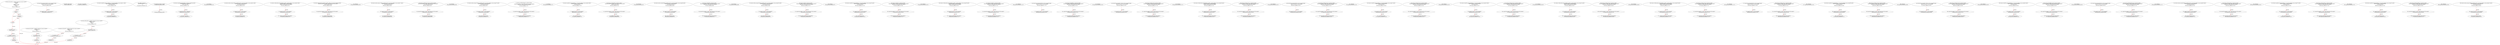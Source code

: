 digraph  {
13 [code="function mul(uint256 a, uint256 b) internal pure returns (uint256) {\n    if (a == 0) {\n      return 0;\n    }\n    uint256 c = a * b;\n    assert(c / a == b);\n    return c;\n  }", label="2_ function mul(uint256 a, uint256 b) internal pure returns (uint256) {\n    if (a == 0) {\n      return 0;\n    }\n    uint256 c = a * b;\n    assert(c / a == b);\n    return c;\n  }\n13-function_definition-3-10", method="mul(uint256 a,uint256 b)", type_label=function_definition];
30 [code="if (a == 0) {\n      return 0;\n    }", label="3_ if_a == 0\n30-if-4-6", method="mul(uint256 a,uint256 b)", type_label=if];
1782 [code="if (a == 0) {\n      return 0;\n    }", label="3_ end_if", method="mul(uint256 a,uint256 b)", type_label=end_if];
35 [code="return 0;", label="4_ return 0;\n35-return-5-5", method="mul(uint256 a,uint256 b)", type_label=return];
37 [code="uint256 c = a * b;", label="6_ uint256 c = a * b;\n37-new_variable-7-7", method="mul(uint256 a,uint256 b)", type_label=new_variable];
45 [code="assert(c / a == b);", label="7_ assert(c / a == b);\n45-expression_statement-8-8", method="mul(uint256 a,uint256 b)", type_label=expression_statement];
54 [code="return c;", label="8_ return c;\n54-return-9-9", method="mul(uint256 a,uint256 b)", type_label=return];
56 [code="function div(uint256 a, uint256 b) internal pure returns (uint256) {\n    uint256 c = a / b;\n    return c;\n  }", label="10_ function div(uint256 a, uint256 b) internal pure returns (uint256) {\n    uint256 c = a / b;\n    return c;\n  }\n56-function_definition-11-14", method="div(uint256 a,uint256 b)", type_label=function_definition];
73 [code="uint256 c = a / b;", label="11_ uint256 c = a / b;\n73-new_variable-12-12", method="div(uint256 a,uint256 b)", type_label=new_variable];
81 [code="return c;", label="12_ return c;\n81-return-13-13", method="div(uint256 a,uint256 b)", type_label=return];
83 [code="function sub(uint256 a, uint256 b) internal pure returns (uint256) {\n    assert(b <= a);\n    return a - b;\n  }", label="14_ function sub(uint256 a, uint256 b) internal pure returns (uint256) {\n    assert(b <= a);\n    return a - b;\n  }\n83-function_definition-15-18", method="sub(uint256 a,uint256 b)", type_label=function_definition];
100 [code="assert(b <= a);", label="15_ assert(b <= a);\n100-expression_statement-16-16", method="sub(uint256 a,uint256 b)", type_label=expression_statement];
107 [code="return a - b;", label="16_ return a - b;\n107-return-17-17", method="sub(uint256 a,uint256 b)", type_label=return];
111 [code="function add(uint256 a, uint256 b) internal pure returns (uint256) {\n    uint256 c = a + b;\n    assert(c >= a);\n    return c;\n  }", label="18_ function add(uint256 a, uint256 b) internal pure returns (uint256) {\n    uint256 c = a + b;\n    assert(c >= a);\n    return c;\n  }\n111-function_definition-19-23", method="add(uint256 a,uint256 b)", type_label=function_definition];
128 [code="uint256 c = a + b;", label="19_ uint256 c = a + b;\n128-new_variable-20-20", method="add(uint256 a,uint256 b)", type_label=new_variable];
136 [code="assert(c >= a);", label="20_ assert(c >= a);\n136-expression_statement-21-21", method="add(uint256 a,uint256 b)", type_label=expression_statement];
143 [code="return c;", label="21_ return c;\n143-return-22-22", method="add(uint256 a,uint256 b)", type_label=return];
148 [code="function bug_txorigin12(address owner_txorigin12) public{\n        require(tx.origin == owner_txorigin12);\n    }", label="25_ function bug_txorigin12(address owner_txorigin12) public{\n        require(tx.origin == owner_txorigin12);\n    }\n148-function_definition-26-28", method="bug_txorigin12(address owner_txorigin12)", type_label=function_definition];
156 [code="require(tx.origin == owner_txorigin12);", label="26_ require(tx.origin == owner_txorigin12);\n156-expression_statement-27-27", method="bug_txorigin12(address owner_txorigin12)", type_label=expression_statement];
165 [code="address public owner;", label="28_ address public owner;\n165-new_variable-29-29", method="", type_label=new_variable];
172 [code="owner = msg.sender;", label="30_ owner = msg.sender;\n172-expression_statement-31-31", method="", type_label=expression_statement];
178 [code="function transferTo_txorigin11(address to, uint amount,address owner_txorigin11) public {\n  require(tx.origin == owner_txorigin11);\n  to.call.value(amount);\n}", label="32_ function transferTo_txorigin11(address to, uint amount,address owner_txorigin11) public {\n  require(tx.origin == owner_txorigin11);\n  to.call.value(amount);\n}\n178-function_definition-33-36", method="transferTo_txorigin11(address to,uint amount,address owner_txorigin11)", type_label=function_definition];
194 [code="require(tx.origin == owner_txorigin11);", label="33_ require(tx.origin == owner_txorigin11);\n194-expression_statement-34-34", method="transferTo_txorigin11(address to,uint amount,address owner_txorigin11)", type_label=expression_statement];
203 [code="to.call.value(amount);", label="34_ to.call.value(amount);\n203-expression_statement-35-35", method="transferTo_txorigin11(address to,uint amount,address owner_txorigin11)", type_label=expression_statement];
212 [code="modifier onlyOwner {\n        require(msg.sender == owner);\n        _;\n    }", label="36_ modifier onlyOwner {\n        require(msg.sender == owner);\n        _;\n    }\n212-expression_statement-37-40", method="", type_label=expression_statement];
215 [code="require(msg.sender == owner);", label="37_ require(msg.sender == owner);\n215-expression_statement-38-38", method="", type_label=expression_statement];
224 [code="_;", label="38_ _;\n224-expression_statement-39-39", method="", type_label=expression_statement];
226 [code="function transferOwnership(address newOwner) onlyOwner public {\n        require(newOwner != address(0));\n        owner = newOwner;\n    }", label="40_ function transferOwnership(address newOwner) onlyOwner public {\n        require(newOwner != address(0));\n        owner = newOwner;\n    }\n226-function_definition-41-44", method="transferOwnership(address newOwner)", type_label=function_definition];
232 [code=onlyOwner, label="40_ onlyOwner\n232-expression_statement-41-41", method="transferOwnership(address newOwner)", type_label=expression_statement];
236 [code="require(newOwner != address(0));", label="41_ require(newOwner != address(0));\n236-expression_statement-42-42", method="transferOwnership(address newOwner)", type_label=expression_statement];
245 [code="owner = newOwner;", label="42_ owner = newOwner;\n245-expression_statement-43-43", method="transferOwnership(address newOwner)", type_label=expression_statement];
249 [code="function sendto_txorigin1(address payable receiver, uint amount,address owner_txorigin1) public {\n	require (tx.origin == owner_txorigin1);\n	receiver.transfer(amount);\n}", label="44_ function sendto_txorigin1(address payable receiver, uint amount,address owner_txorigin1) public {\n	require (tx.origin == owner_txorigin1);\n	receiver.transfer(amount);\n}\n249-function_definition-45-48", method="sendto_txorigin1(address payable receiver,uint amount,address owner_txorigin1)", type_label=function_definition];
265 [code="require (tx.origin == owner_txorigin1);", label="45_ require (tx.origin == owner_txorigin1);\n265-expression_statement-46-46", method="sendto_txorigin1(address payable receiver,uint amount,address owner_txorigin1)", type_label=expression_statement];
274 [code="receiver.transfer(amount);", label="46_ receiver.transfer(amount);\n274-expression_statement-47-47", method="sendto_txorigin1(address payable receiver,uint amount,address owner_txorigin1)", type_label=expression_statement];
291 [code="function withdrawAll_txorigin2(address payable _recipient,address owner_txorigin2) public {\n        require(tx.origin == owner_txorigin2);\n        _recipient.transfer(address(this).balance);\n    }", label="51_ function withdrawAll_txorigin2(address payable _recipient,address owner_txorigin2) public {\n        require(tx.origin == owner_txorigin2);\n        _recipient.transfer(address(this).balance);\n    }\n291-function_definition-52-55", method="withdrawAll_txorigin2(address payable _recipient,address owner_txorigin2)", type_label=function_definition];
303 [code="require(tx.origin == owner_txorigin2);", label="52_ require(tx.origin == owner_txorigin2);\n303-expression_statement-53-53", method="withdrawAll_txorigin2(address payable _recipient,address owner_txorigin2)", type_label=expression_statement];
312 [code="_recipient.transfer(address(this).balance);", label="53_ _recipient.transfer(address(this).balance);\n312-expression_statement-54-54", method="withdrawAll_txorigin2(address payable _recipient,address owner_txorigin2)", type_label=expression_statement];
323 [code="function withdrawForUser(address payable _address,uint amount) onlyOwner public{\n        require(msg.sender == owner, \"only owner can use this method\");\n        _address.transfer(amount);\n    }", label="55_ function withdrawForUser(address payable _address,uint amount) onlyOwner public{\n        require(msg.sender == owner, \"only owner can use this method\");\n        _address.transfer(amount);\n    }\n323-function_definition-56-59", method="withdrawForUser(address payable _address,uint amount)", type_label=function_definition];
333 [code=onlyOwner, label="55_ onlyOwner\n333-expression_statement-56-56", method="withdrawForUser(address payable _address,uint amount)", type_label=expression_statement];
337 [code="require(msg.sender == owner, \"only owner can use this method\");", label="56_ require(msg.sender == owner, \"only owner can use this method\");\n337-expression_statement-57-57", method="withdrawForUser(address payable _address,uint amount)", type_label=expression_statement];
349 [code="_address.transfer(amount);", label="57_ _address.transfer(amount);\n349-expression_statement-58-58", method="withdrawForUser(address payable _address,uint amount)", type_label=expression_statement];
356 [code="function sendto_txorigin17(address payable receiver, uint amount,address owner_txorigin17) public {\n	require (tx.origin == owner_txorigin17);\n	receiver.transfer(amount);\n}", label="59_ function sendto_txorigin17(address payable receiver, uint amount,address owner_txorigin17) public {\n	require (tx.origin == owner_txorigin17);\n	receiver.transfer(amount);\n}\n356-function_definition-60-63", method="sendto_txorigin17(address payable receiver,uint amount,address owner_txorigin17)", type_label=function_definition];
372 [code="require (tx.origin == owner_txorigin17);", label="60_ require (tx.origin == owner_txorigin17);\n372-expression_statement-61-61", method="sendto_txorigin17(address payable receiver,uint amount,address owner_txorigin17)", type_label=expression_statement];
381 [code="receiver.transfer(amount);", label="61_ receiver.transfer(amount);\n381-expression_statement-62-62", method="sendto_txorigin17(address payable receiver,uint amount,address owner_txorigin17)", type_label=expression_statement];
388 [code="function moveBrick(uint amount) onlyOwner public{\n        require(msg.sender == owner, \"only owner can use this method\"); \n        msg.sender.transfer(amount);\n    }", label="63_ function moveBrick(uint amount) onlyOwner public{\n        require(msg.sender == owner, \"only owner can use this method\"); \n        msg.sender.transfer(amount);\n    }\n388-function_definition-64-67", method="moveBrick(uint amount)", type_label=function_definition];
394 [code=onlyOwner, label="63_ onlyOwner\n394-expression_statement-64-64", method="moveBrick(uint amount)", type_label=expression_statement];
398 [code="require(msg.sender == owner, \"only owner can use this method\");", label="64_ require(msg.sender == owner, \"only owner can use this method\");\n398-expression_statement-65-65", method="moveBrick(uint amount)", type_label=expression_statement];
410 [code="msg.sender.transfer(amount);", label="65_ msg.sender.transfer(amount);\n410-expression_statement-66-66", method="moveBrick(uint amount)", type_label=expression_statement];
419 [code="function sendto_txorigin37(address payable receiver, uint amount,address owner_txorigin37) public {\n	require (tx.origin == owner_txorigin37);\n	receiver.transfer(amount);\n}", label="67_ function sendto_txorigin37(address payable receiver, uint amount,address owner_txorigin37) public {\n	require (tx.origin == owner_txorigin37);\n	receiver.transfer(amount);\n}\n419-function_definition-68-71", method="sendto_txorigin37(address payable receiver,uint amount,address owner_txorigin37)", type_label=function_definition];
435 [code="require (tx.origin == owner_txorigin37);", label="68_ require (tx.origin == owner_txorigin37);\n435-expression_statement-69-69", method="sendto_txorigin37(address payable receiver,uint amount,address owner_txorigin37)", type_label=expression_statement];
444 [code="receiver.transfer(amount);", label="69_ receiver.transfer(amount);\n444-expression_statement-70-70", method="sendto_txorigin37(address payable receiver,uint amount,address owner_txorigin37)", type_label=expression_statement];
451 [code="function moveBrickContracts() onlyOwner public\n    {\n        require(msg.sender == owner, \"only owner can use this method\"); \n        msg.sender.transfer(address(this).balance);\n    }", label="71_ function moveBrickContracts() onlyOwner public\n    {\n        require(msg.sender == owner, \"only owner can use this method\"); \n        msg.sender.transfer(address(this).balance);\n    }\n451-function_definition-72-76", method="moveBrickContracts()", type_label=function_definition];
453 [code=onlyOwner, label="71_ onlyOwner\n453-expression_statement-72-72", method="moveBrickContracts()", type_label=expression_statement];
457 [code="require(msg.sender == owner, \"only owner can use this method\");", label="73_ require(msg.sender == owner, \"only owner can use this method\");\n457-expression_statement-74-74", method="moveBrickContracts()", type_label=expression_statement];
469 [code="msg.sender.transfer(address(this).balance);", label="74_ msg.sender.transfer(address(this).balance);\n469-expression_statement-75-75", method="moveBrickContracts()", type_label=expression_statement];
482 [code="function transferTo_txorigin3(address to, uint amount,address owner_txorigin3) public {\n  require(tx.origin == owner_txorigin3);\n  to.call.value(amount);\n}", label="76_ function transferTo_txorigin3(address to, uint amount,address owner_txorigin3) public {\n  require(tx.origin == owner_txorigin3);\n  to.call.value(amount);\n}\n482-function_definition-77-80", method="transferTo_txorigin3(address to,uint amount,address owner_txorigin3)", type_label=function_definition];
498 [code="require(tx.origin == owner_txorigin3);", label="77_ require(tx.origin == owner_txorigin3);\n498-expression_statement-78-78", method="transferTo_txorigin3(address to,uint amount,address owner_txorigin3)", type_label=expression_statement];
507 [code="to.call.value(amount);", label="78_ to.call.value(amount);\n507-expression_statement-79-79", method="transferTo_txorigin3(address to,uint amount,address owner_txorigin3)", type_label=expression_statement];
516 [code="function moveBrickClear() onlyOwner public {\n        require(msg.sender == owner, \"only owner can use this method\"); \n        selfdestruct(msg.sender);\n    }", label="80_ function moveBrickClear() onlyOwner public {\n        require(msg.sender == owner, \"only owner can use this method\"); \n        selfdestruct(msg.sender);\n    }\n516-function_definition-81-84", method="moveBrickClear()", type_label=function_definition];
518 [code=onlyOwner, label="80_ onlyOwner\n518-expression_statement-81-81", method="moveBrickClear()", type_label=expression_statement];
522 [code="require(msg.sender == owner, \"only owner can use this method\");", label="81_ require(msg.sender == owner, \"only owner can use this method\");\n522-expression_statement-82-82", method="moveBrickClear()", type_label=expression_statement];
534 [code="selfdestruct(msg.sender);", label="82_ selfdestruct(msg.sender);\n534-expression_statement-83-83", method="moveBrickClear()", type_label=expression_statement];
541 [code="function sendto_txorigin9(address payable receiver, uint amount,address owner_txorigin9) public {\n	require (tx.origin == owner_txorigin9);\n	receiver.transfer(amount);\n}", label="84_ function sendto_txorigin9(address payable receiver, uint amount,address owner_txorigin9) public {\n	require (tx.origin == owner_txorigin9);\n	receiver.transfer(amount);\n}\n541-function_definition-85-88", method="sendto_txorigin9(address payable receiver,uint amount,address owner_txorigin9)", type_label=function_definition];
557 [code="require (tx.origin == owner_txorigin9);", label="85_ require (tx.origin == owner_txorigin9);\n557-expression_statement-86-86", method="sendto_txorigin9(address payable receiver,uint amount,address owner_txorigin9)", type_label=expression_statement];
566 [code="receiver.transfer(amount);", label="86_ receiver.transfer(amount);\n566-expression_statement-87-87", method="sendto_txorigin9(address payable receiver,uint amount,address owner_txorigin9)", type_label=expression_statement];
573 [code="function joinFlexible() onlyOwner public{\n        require(msg.sender == owner, \"only owner can use this method\"); \n        msg.sender.transfer(address(this).balance);\n    }", label="88_ function joinFlexible() onlyOwner public{\n        require(msg.sender == owner, \"only owner can use this method\"); \n        msg.sender.transfer(address(this).balance);\n    }\n573-function_definition-89-92", method="joinFlexible()", type_label=function_definition];
575 [code=onlyOwner, label="88_ onlyOwner\n575-expression_statement-89-89", method="joinFlexible()", type_label=expression_statement];
579 [code="require(msg.sender == owner, \"only owner can use this method\");", label="89_ require(msg.sender == owner, \"only owner can use this method\");\n579-expression_statement-90-90", method="joinFlexible()", type_label=expression_statement];
591 [code="msg.sender.transfer(address(this).balance);", label="90_ msg.sender.transfer(address(this).balance);\n591-expression_statement-91-91", method="joinFlexible()", type_label=expression_statement];
604 [code="function sendto_txorigin25(address payable receiver, uint amount,address owner_txorigin25) public {\n	require (tx.origin == owner_txorigin25);\n	receiver.transfer(amount);\n}", label="92_ function sendto_txorigin25(address payable receiver, uint amount,address owner_txorigin25) public {\n	require (tx.origin == owner_txorigin25);\n	receiver.transfer(amount);\n}\n604-function_definition-93-96", method="sendto_txorigin25(address payable receiver,uint amount,address owner_txorigin25)", type_label=function_definition];
620 [code="require (tx.origin == owner_txorigin25);", label="93_ require (tx.origin == owner_txorigin25);\n620-expression_statement-94-94", method="sendto_txorigin25(address payable receiver,uint amount,address owner_txorigin25)", type_label=expression_statement];
629 [code="receiver.transfer(amount);", label="94_ receiver.transfer(amount);\n629-expression_statement-95-95", method="sendto_txorigin25(address payable receiver,uint amount,address owner_txorigin25)", type_label=expression_statement];
636 [code="function joinFixed() onlyOwner public{\n        require(msg.sender == owner, \"only owner can use this method\"); \n        msg.sender.transfer(address(this).balance);\n    }", label="96_ function joinFixed() onlyOwner public{\n        require(msg.sender == owner, \"only owner can use this method\"); \n        msg.sender.transfer(address(this).balance);\n    }\n636-function_definition-97-100", method="joinFixed()", type_label=function_definition];
638 [code=onlyOwner, label="96_ onlyOwner\n638-expression_statement-97-97", method="joinFixed()", type_label=expression_statement];
642 [code="require(msg.sender == owner, \"only owner can use this method\");", label="97_ require(msg.sender == owner, \"only owner can use this method\");\n642-expression_statement-98-98", method="joinFixed()", type_label=expression_statement];
654 [code="msg.sender.transfer(address(this).balance);", label="98_ msg.sender.transfer(address(this).balance);\n654-expression_statement-99-99", method="joinFixed()", type_label=expression_statement];
667 [code="function transferTo_txorigin19(address to, uint amount,address owner_txorigin19) public {\n  require(tx.origin == owner_txorigin19);\n  to.call.value(amount);\n}", label="100_ function transferTo_txorigin19(address to, uint amount,address owner_txorigin19) public {\n  require(tx.origin == owner_txorigin19);\n  to.call.value(amount);\n}\n667-function_definition-101-104", method="transferTo_txorigin19(address to,uint amount,address owner_txorigin19)", type_label=function_definition];
683 [code="require(tx.origin == owner_txorigin19);", label="101_ require(tx.origin == owner_txorigin19);\n683-expression_statement-102-102", method="transferTo_txorigin19(address to,uint amount,address owner_txorigin19)", type_label=expression_statement];
692 [code="to.call.value(amount);", label="102_ to.call.value(amount);\n692-expression_statement-103-103", method="transferTo_txorigin19(address to,uint amount,address owner_txorigin19)", type_label=expression_statement];
701 [code="function staticBonus() onlyOwner public{\n        require(msg.sender == owner, \"only owner can use this method\"); \n        msg.sender.transfer(address(this).balance);\n    }", label="104_ function staticBonus() onlyOwner public{\n        require(msg.sender == owner, \"only owner can use this method\"); \n        msg.sender.transfer(address(this).balance);\n    }\n701-function_definition-105-108", method="staticBonus()", type_label=function_definition];
703 [code=onlyOwner, label="104_ onlyOwner\n703-expression_statement-105-105", method="staticBonus()", type_label=expression_statement];
707 [code="require(msg.sender == owner, \"only owner can use this method\");", label="105_ require(msg.sender == owner, \"only owner can use this method\");\n707-expression_statement-106-106", method="staticBonus()", type_label=expression_statement];
719 [code="msg.sender.transfer(address(this).balance);", label="106_ msg.sender.transfer(address(this).balance);\n719-expression_statement-107-107", method="staticBonus()", type_label=expression_statement];
732 [code="function withdrawAll_txorigin26(address payable _recipient,address owner_txorigin26) public {\n        require(tx.origin == owner_txorigin26);\n        _recipient.transfer(address(this).balance);\n    }", label="108_ function withdrawAll_txorigin26(address payable _recipient,address owner_txorigin26) public {\n        require(tx.origin == owner_txorigin26);\n        _recipient.transfer(address(this).balance);\n    }\n732-function_definition-109-112", method="withdrawAll_txorigin26(address payable _recipient,address owner_txorigin26)", type_label=function_definition];
744 [code="require(tx.origin == owner_txorigin26);", label="109_ require(tx.origin == owner_txorigin26);\n744-expression_statement-110-110", method="withdrawAll_txorigin26(address payable _recipient,address owner_txorigin26)", type_label=expression_statement];
753 [code="_recipient.transfer(address(this).balance);", label="110_ _recipient.transfer(address(this).balance);\n753-expression_statement-111-111", method="withdrawAll_txorigin26(address payable _recipient,address owner_txorigin26)", type_label=expression_statement];
764 [code="function activeBonus() onlyOwner public{\n        require(msg.sender == owner, \"only owner can use this method\"); \n        msg.sender.transfer(address(this).balance);\n    }", label="112_ function activeBonus() onlyOwner public{\n        require(msg.sender == owner, \"only owner can use this method\"); \n        msg.sender.transfer(address(this).balance);\n    }\n764-function_definition-113-116", method="activeBonus()", type_label=function_definition];
766 [code=onlyOwner, label="112_ onlyOwner\n766-expression_statement-113-113", method="activeBonus()", type_label=expression_statement];
770 [code="require(msg.sender == owner, \"only owner can use this method\");", label="113_ require(msg.sender == owner, \"only owner can use this method\");\n770-expression_statement-114-114", method="activeBonus()", type_label=expression_statement];
782 [code="msg.sender.transfer(address(this).balance);", label="114_ msg.sender.transfer(address(this).balance);\n782-expression_statement-115-115", method="activeBonus()", type_label=expression_statement];
795 [code="function bug_txorigin20(address owner_txorigin20) public{\n        require(tx.origin == owner_txorigin20);\n    }", label="116_ function bug_txorigin20(address owner_txorigin20) public{\n        require(tx.origin == owner_txorigin20);\n    }\n795-function_definition-117-119", method="bug_txorigin20(address owner_txorigin20)", type_label=function_definition];
803 [code="require(tx.origin == owner_txorigin20);", label="117_ require(tx.origin == owner_txorigin20);\n803-expression_statement-118-118", method="bug_txorigin20(address owner_txorigin20)", type_label=expression_statement];
812 [code="function teamAddBonus() onlyOwner public{\n        require(msg.sender == owner, \"only owner can use this method\"); \n        msg.sender.transfer(address(this).balance);\n    }", label="119_ function teamAddBonus() onlyOwner public{\n        require(msg.sender == owner, \"only owner can use this method\"); \n        msg.sender.transfer(address(this).balance);\n    }\n812-function_definition-120-123", method="teamAddBonus()", type_label=function_definition];
814 [code=onlyOwner, label="119_ onlyOwner\n814-expression_statement-120-120", method="teamAddBonus()", type_label=expression_statement];
818 [code="require(msg.sender == owner, \"only owner can use this method\");", label="120_ require(msg.sender == owner, \"only owner can use this method\");\n818-expression_statement-121-121", method="teamAddBonus()", type_label=expression_statement];
830 [code="msg.sender.transfer(address(this).balance);", label="121_ msg.sender.transfer(address(this).balance);\n830-expression_statement-122-122", method="teamAddBonus()", type_label=expression_statement];
843 [code="function bug_txorigin32(  address owner_txorigin32) public{\n        require(tx.origin == owner_txorigin32);\n    }", label="123_ function bug_txorigin32(  address owner_txorigin32) public{\n        require(tx.origin == owner_txorigin32);\n    }\n843-function_definition-124-126", method="bug_txorigin32(address owner_txorigin32)", type_label=function_definition];
851 [code="require(tx.origin == owner_txorigin32);", label="124_ require(tx.origin == owner_txorigin32);\n851-expression_statement-125-125", method="bug_txorigin32(address owner_txorigin32)", type_label=expression_statement];
860 [code="function staticBonusCacl() onlyOwner public{\n        require(msg.sender == owner, \"only owner can use this method\"); \n        msg.sender.transfer(address(this).balance);\n    }", label="126_ function staticBonusCacl() onlyOwner public{\n        require(msg.sender == owner, \"only owner can use this method\"); \n        msg.sender.transfer(address(this).balance);\n    }\n860-function_definition-127-130", method="staticBonusCacl()", type_label=function_definition];
862 [code=onlyOwner, label="126_ onlyOwner\n862-expression_statement-127-127", method="staticBonusCacl()", type_label=expression_statement];
866 [code="require(msg.sender == owner, \"only owner can use this method\");", label="127_ require(msg.sender == owner, \"only owner can use this method\");\n866-expression_statement-128-128", method="staticBonusCacl()", type_label=expression_statement];
878 [code="msg.sender.transfer(address(this).balance);", label="128_ msg.sender.transfer(address(this).balance);\n878-expression_statement-129-129", method="staticBonusCacl()", type_label=expression_statement];
891 [code="function withdrawAll_txorigin38(address payable _recipient,address owner_txorigin38) public {\n        require(tx.origin == owner_txorigin38);\n        _recipient.transfer(address(this).balance);\n    }", label="130_ function withdrawAll_txorigin38(address payable _recipient,address owner_txorigin38) public {\n        require(tx.origin == owner_txorigin38);\n        _recipient.transfer(address(this).balance);\n    }\n891-function_definition-131-134", method="withdrawAll_txorigin38(address payable _recipient,address owner_txorigin38)", type_label=function_definition];
903 [code="require(tx.origin == owner_txorigin38);", label="131_ require(tx.origin == owner_txorigin38);\n903-expression_statement-132-132", method="withdrawAll_txorigin38(address payable _recipient,address owner_txorigin38)", type_label=expression_statement];
912 [code="_recipient.transfer(address(this).balance);", label="132_ _recipient.transfer(address(this).balance);\n912-expression_statement-133-133", method="withdrawAll_txorigin38(address payable _recipient,address owner_txorigin38)", type_label=expression_statement];
923 [code="function activeBonusCacl_1() onlyOwner public{\n        require(msg.sender == owner, \"only owner can use this method\"); \n        msg.sender.transfer(address(this).balance);\n    }", label="134_ function activeBonusCacl_1() onlyOwner public{\n        require(msg.sender == owner, \"only owner can use this method\"); \n        msg.sender.transfer(address(this).balance);\n    }\n923-function_definition-135-138", method="activeBonusCacl_1()", type_label=function_definition];
925 [code=onlyOwner, label="134_ onlyOwner\n925-expression_statement-135-135", method="activeBonusCacl_1()", type_label=expression_statement];
929 [code="require(msg.sender == owner, \"only owner can use this method\");", label="135_ require(msg.sender == owner, \"only owner can use this method\");\n929-expression_statement-136-136", method="activeBonusCacl_1()", type_label=expression_statement];
941 [code="msg.sender.transfer(address(this).balance);", label="136_ msg.sender.transfer(address(this).balance);\n941-expression_statement-137-137", method="activeBonusCacl_1()", type_label=expression_statement];
954 [code="function bug_txorigin4(address owner_txorigin4) public{\n        require(tx.origin == owner_txorigin4);\n    }", label="138_ function bug_txorigin4(address owner_txorigin4) public{\n        require(tx.origin == owner_txorigin4);\n    }\n954-function_definition-139-141", method="bug_txorigin4(address owner_txorigin4)", type_label=function_definition];
962 [code="require(tx.origin == owner_txorigin4);", label="139_ require(tx.origin == owner_txorigin4);\n962-expression_statement-140-140", method="bug_txorigin4(address owner_txorigin4)", type_label=expression_statement];
971 [code="function activeBonusCacl_2() onlyOwner public{\n        require(msg.sender == owner, \"only owner can use this method\"); \n        msg.sender.transfer(address(this).balance);\n    }", label="141_ function activeBonusCacl_2() onlyOwner public{\n        require(msg.sender == owner, \"only owner can use this method\"); \n        msg.sender.transfer(address(this).balance);\n    }\n971-function_definition-142-145", method="activeBonusCacl_2()", type_label=function_definition];
973 [code=onlyOwner, label="141_ onlyOwner\n973-expression_statement-142-142", method="activeBonusCacl_2()", type_label=expression_statement];
977 [code="require(msg.sender == owner, \"only owner can use this method\");", label="142_ require(msg.sender == owner, \"only owner can use this method\");\n977-expression_statement-143-143", method="activeBonusCacl_2()", type_label=expression_statement];
989 [code="msg.sender.transfer(address(this).balance);", label="143_ msg.sender.transfer(address(this).balance);\n989-expression_statement-144-144", method="activeBonusCacl_2()", type_label=expression_statement];
1002 [code="function transferTo_txorigin7(address to, uint amount,address owner_txorigin7) public {\n  require(tx.origin == owner_txorigin7);\n  to.call.value(amount);\n}", label="145_ function transferTo_txorigin7(address to, uint amount,address owner_txorigin7) public {\n  require(tx.origin == owner_txorigin7);\n  to.call.value(amount);\n}\n1002-function_definition-146-149", method="transferTo_txorigin7(address to,uint amount,address owner_txorigin7)", type_label=function_definition];
1018 [code="require(tx.origin == owner_txorigin7);", label="146_ require(tx.origin == owner_txorigin7);\n1018-expression_statement-147-147", method="transferTo_txorigin7(address to,uint amount,address owner_txorigin7)", type_label=expression_statement];
1027 [code="to.call.value(amount);", label="147_ to.call.value(amount);\n1027-expression_statement-148-148", method="transferTo_txorigin7(address to,uint amount,address owner_txorigin7)", type_label=expression_statement];
1036 [code="function activeBonusCacl_3() onlyOwner public{\n        require(msg.sender == owner, \"only owner can use this method\"); \n        msg.sender.transfer(address(this).balance);\n    }", label="149_ function activeBonusCacl_3() onlyOwner public{\n        require(msg.sender == owner, \"only owner can use this method\"); \n        msg.sender.transfer(address(this).balance);\n    }\n1036-function_definition-150-153", method="activeBonusCacl_3()", type_label=function_definition];
1038 [code=onlyOwner, label="149_ onlyOwner\n1038-expression_statement-150-150", method="activeBonusCacl_3()", type_label=expression_statement];
1042 [code="require(msg.sender == owner, \"only owner can use this method\");", label="150_ require(msg.sender == owner, \"only owner can use this method\");\n1042-expression_statement-151-151", method="activeBonusCacl_3()", type_label=expression_statement];
1054 [code="msg.sender.transfer(address(this).balance);", label="151_ msg.sender.transfer(address(this).balance);\n1054-expression_statement-152-152", method="activeBonusCacl_3()", type_label=expression_statement];
1067 [code="function transferTo_txorigin23(address to, uint amount,address owner_txorigin23) public {\n  require(tx.origin == owner_txorigin23);\n  to.call.value(amount);\n}", label="153_ function transferTo_txorigin23(address to, uint amount,address owner_txorigin23) public {\n  require(tx.origin == owner_txorigin23);\n  to.call.value(amount);\n}\n1067-function_definition-154-157", method="transferTo_txorigin23(address to,uint amount,address owner_txorigin23)", type_label=function_definition];
1083 [code="require(tx.origin == owner_txorigin23);", label="154_ require(tx.origin == owner_txorigin23);\n1083-expression_statement-155-155", method="transferTo_txorigin23(address to,uint amount,address owner_txorigin23)", type_label=expression_statement];
1092 [code="to.call.value(amount);", label="155_ to.call.value(amount);\n1092-expression_statement-156-156", method="transferTo_txorigin23(address to,uint amount,address owner_txorigin23)", type_label=expression_statement];
1101 [code="function activeBonusCacl_4() onlyOwner public{\n        require(msg.sender == owner, \"only owner can use this method\"); \n        msg.sender.transfer(address(this).balance);\n    }", label="157_ function activeBonusCacl_4() onlyOwner public{\n        require(msg.sender == owner, \"only owner can use this method\"); \n        msg.sender.transfer(address(this).balance);\n    }\n1101-function_definition-158-161", method="activeBonusCacl_4()", type_label=function_definition];
1103 [code=onlyOwner, label="157_ onlyOwner\n1103-expression_statement-158-158", method="activeBonusCacl_4()", type_label=expression_statement];
1107 [code="require(msg.sender == owner, \"only owner can use this method\");", label="158_ require(msg.sender == owner, \"only owner can use this method\");\n1107-expression_statement-159-159", method="activeBonusCacl_4()", type_label=expression_statement];
1119 [code="msg.sender.transfer(address(this).balance);", label="159_ msg.sender.transfer(address(this).balance);\n1119-expression_statement-160-160", method="activeBonusCacl_4()", type_label=expression_statement];
1132 [code="function withdrawAll_txorigin14(address payable _recipient,address owner_txorigin14) public {\n        require(tx.origin == owner_txorigin14);\n        _recipient.transfer(address(this).balance);\n    }", label="161_ function withdrawAll_txorigin14(address payable _recipient,address owner_txorigin14) public {\n        require(tx.origin == owner_txorigin14);\n        _recipient.transfer(address(this).balance);\n    }\n1132-function_definition-162-165", method="withdrawAll_txorigin14(address payable _recipient,address owner_txorigin14)", type_label=function_definition];
1144 [code="require(tx.origin == owner_txorigin14);", label="162_ require(tx.origin == owner_txorigin14);\n1144-expression_statement-163-163", method="withdrawAll_txorigin14(address payable _recipient,address owner_txorigin14)", type_label=expression_statement];
1153 [code="_recipient.transfer(address(this).balance);", label="163_ _recipient.transfer(address(this).balance);\n1153-expression_statement-164-164", method="withdrawAll_txorigin14(address payable _recipient,address owner_txorigin14)", type_label=expression_statement];
1164 [code="function activeBonusCacl_5() onlyOwner public{\n        require(msg.sender == owner, \"only owner can use this method\"); \n        msg.sender.transfer(address(this).balance);\n    }", label="165_ function activeBonusCacl_5() onlyOwner public{\n        require(msg.sender == owner, \"only owner can use this method\"); \n        msg.sender.transfer(address(this).balance);\n    }\n1164-function_definition-166-169", method="activeBonusCacl_5()", type_label=function_definition];
1166 [code=onlyOwner, label="165_ onlyOwner\n1166-expression_statement-166-166", method="activeBonusCacl_5()", type_label=expression_statement];
1170 [code="require(msg.sender == owner, \"only owner can use this method\");", label="166_ require(msg.sender == owner, \"only owner can use this method\");\n1170-expression_statement-167-167", method="activeBonusCacl_5()", type_label=expression_statement];
1182 [code="msg.sender.transfer(address(this).balance);", label="167_ msg.sender.transfer(address(this).balance);\n1182-expression_statement-168-168", method="activeBonusCacl_5()", type_label=expression_statement];
1195 [code="function withdrawAll_txorigin30(address payable _recipient,address owner_txorigin30) public {\n        require(tx.origin == owner_txorigin30);\n        _recipient.transfer(address(this).balance);\n    }", label="169_ function withdrawAll_txorigin30(address payable _recipient,address owner_txorigin30) public {\n        require(tx.origin == owner_txorigin30);\n        _recipient.transfer(address(this).balance);\n    }\n1195-function_definition-170-173", method="withdrawAll_txorigin30(address payable _recipient,address owner_txorigin30)", type_label=function_definition];
1207 [code="require(tx.origin == owner_txorigin30);", label="170_ require(tx.origin == owner_txorigin30);\n1207-expression_statement-171-171", method="withdrawAll_txorigin30(address payable _recipient,address owner_txorigin30)", type_label=expression_statement];
1216 [code="_recipient.transfer(address(this).balance);", label="171_ _recipient.transfer(address(this).balance);\n1216-expression_statement-172-172", method="withdrawAll_txorigin30(address payable _recipient,address owner_txorigin30)", type_label=expression_statement];
1227 [code="function activeBonusCacl_6() onlyOwner public{\n        require(msg.sender == owner, \"only owner can use this method\"); \n        msg.sender.transfer(address(this).balance);\n    }", label="173_ function activeBonusCacl_6() onlyOwner public{\n        require(msg.sender == owner, \"only owner can use this method\"); \n        msg.sender.transfer(address(this).balance);\n    }\n1227-function_definition-174-177", method="activeBonusCacl_6()", type_label=function_definition];
1229 [code=onlyOwner, label="173_ onlyOwner\n1229-expression_statement-174-174", method="activeBonusCacl_6()", type_label=expression_statement];
1233 [code="require(msg.sender == owner, \"only owner can use this method\");", label="174_ require(msg.sender == owner, \"only owner can use this method\");\n1233-expression_statement-175-175", method="activeBonusCacl_6()", type_label=expression_statement];
1245 [code="msg.sender.transfer(address(this).balance);", label="175_ msg.sender.transfer(address(this).balance);\n1245-expression_statement-176-176", method="activeBonusCacl_6()", type_label=expression_statement];
1258 [code="function bug_txorigin8(address owner_txorigin8) public{\n        require(tx.origin == owner_txorigin8);\n    }", label="177_ function bug_txorigin8(address owner_txorigin8) public{\n        require(tx.origin == owner_txorigin8);\n    }\n1258-function_definition-178-180", method="bug_txorigin8(address owner_txorigin8)", type_label=function_definition];
1266 [code="require(tx.origin == owner_txorigin8);", label="178_ require(tx.origin == owner_txorigin8);\n1266-expression_statement-179-179", method="bug_txorigin8(address owner_txorigin8)", type_label=expression_statement];
1275 [code="function activeBonusCacl_7() onlyOwner public{\n        require(msg.sender == owner, \"only owner can use this method\"); \n        msg.sender.transfer(address(this).balance);\n    }", label="180_ function activeBonusCacl_7() onlyOwner public{\n        require(msg.sender == owner, \"only owner can use this method\"); \n        msg.sender.transfer(address(this).balance);\n    }\n1275-function_definition-181-184", method="activeBonusCacl_7()", type_label=function_definition];
1277 [code=onlyOwner, label="180_ onlyOwner\n1277-expression_statement-181-181", method="activeBonusCacl_7()", type_label=expression_statement];
1281 [code="require(msg.sender == owner, \"only owner can use this method\");", label="181_ require(msg.sender == owner, \"only owner can use this method\");\n1281-expression_statement-182-182", method="activeBonusCacl_7()", type_label=expression_statement];
1293 [code="msg.sender.transfer(address(this).balance);", label="182_ msg.sender.transfer(address(this).balance);\n1293-expression_statement-183-183", method="activeBonusCacl_7()", type_label=expression_statement];
1306 [code="function transferTo_txorigin39(address to, uint amount,address owner_txorigin39) public {\n  require(tx.origin == owner_txorigin39);\n  to.call.value(amount);\n}", label="184_ function transferTo_txorigin39(address to, uint amount,address owner_txorigin39) public {\n  require(tx.origin == owner_txorigin39);\n  to.call.value(amount);\n}\n1306-function_definition-185-188", method="transferTo_txorigin39(address to,uint amount,address owner_txorigin39)", type_label=function_definition];
1322 [code="require(tx.origin == owner_txorigin39);", label="185_ require(tx.origin == owner_txorigin39);\n1322-expression_statement-186-186", method="transferTo_txorigin39(address to,uint amount,address owner_txorigin39)", type_label=expression_statement];
1331 [code="to.call.value(amount);", label="186_ to.call.value(amount);\n1331-expression_statement-187-187", method="transferTo_txorigin39(address to,uint amount,address owner_txorigin39)", type_label=expression_statement];
1340 [code="function activeBonusCacl_8() onlyOwner public{\n        require(msg.sender == owner, \"only owner can use this method\"); \n        msg.sender.transfer(address(this).balance);\n    }", label="188_ function activeBonusCacl_8() onlyOwner public{\n        require(msg.sender == owner, \"only owner can use this method\"); \n        msg.sender.transfer(address(this).balance);\n    }\n1340-function_definition-189-192", method="activeBonusCacl_8()", type_label=function_definition];
1342 [code=onlyOwner, label="188_ onlyOwner\n1342-expression_statement-189-189", method="activeBonusCacl_8()", type_label=expression_statement];
1346 [code="require(msg.sender == owner, \"only owner can use this method\");", label="189_ require(msg.sender == owner, \"only owner can use this method\");\n1346-expression_statement-190-190", method="activeBonusCacl_8()", type_label=expression_statement];
1358 [code="msg.sender.transfer(address(this).balance);", label="190_ msg.sender.transfer(address(this).balance);\n1358-expression_statement-191-191", method="activeBonusCacl_8()", type_label=expression_statement];
1371 [code="function bug_txorigin36(  address owner_txorigin36) public{\n        require(tx.origin == owner_txorigin36);\n    }", label="192_ function bug_txorigin36(  address owner_txorigin36) public{\n        require(tx.origin == owner_txorigin36);\n    }\n1371-function_definition-193-195", method="bug_txorigin36(address owner_txorigin36)", type_label=function_definition];
1379 [code="require(tx.origin == owner_txorigin36);", label="193_ require(tx.origin == owner_txorigin36);\n1379-expression_statement-194-194", method="bug_txorigin36(address owner_txorigin36)", type_label=expression_statement];
1388 [code="function activeBonusCacl_9() onlyOwner public{\n        require(msg.sender == owner, \"only owner can use this method\"); \n        msg.sender.transfer(address(this).balance);\n    }", label="195_ function activeBonusCacl_9() onlyOwner public{\n        require(msg.sender == owner, \"only owner can use this method\"); \n        msg.sender.transfer(address(this).balance);\n    }\n1388-function_definition-196-199", method="activeBonusCacl_9()", type_label=function_definition];
1390 [code=onlyOwner, label="195_ onlyOwner\n1390-expression_statement-196-196", method="activeBonusCacl_9()", type_label=expression_statement];
1394 [code="require(msg.sender == owner, \"only owner can use this method\");", label="196_ require(msg.sender == owner, \"only owner can use this method\");\n1394-expression_statement-197-197", method="activeBonusCacl_9()", type_label=expression_statement];
1406 [code="msg.sender.transfer(address(this).balance);", label="197_ msg.sender.transfer(address(this).balance);\n1406-expression_statement-198-198", method="activeBonusCacl_9()", type_label=expression_statement];
1419 [code="function transferTo_txorigin35(address to, uint amount,address owner_txorigin35) public {\n  require(tx.origin == owner_txorigin35);\n  to.call.value(amount);\n}", label="199_ function transferTo_txorigin35(address to, uint amount,address owner_txorigin35) public {\n  require(tx.origin == owner_txorigin35);\n  to.call.value(amount);\n}\n1419-function_definition-200-203", method="transferTo_txorigin35(address to,uint amount,address owner_txorigin35)", type_label=function_definition];
1435 [code="require(tx.origin == owner_txorigin35);", label="200_ require(tx.origin == owner_txorigin35);\n1435-expression_statement-201-201", method="transferTo_txorigin35(address to,uint amount,address owner_txorigin35)", type_label=expression_statement];
1444 [code="to.call.value(amount);", label="201_ to.call.value(amount);\n1444-expression_statement-202-202", method="transferTo_txorigin35(address to,uint amount,address owner_txorigin35)", type_label=expression_statement];
1453 [code="function teamAddBonusCacl() onlyOwner public{\n        require(msg.sender == owner, \"only owner can use this method\"); \n        msg.sender.transfer(address(this).balance);\n    }", label="203_ function teamAddBonusCacl() onlyOwner public{\n        require(msg.sender == owner, \"only owner can use this method\"); \n        msg.sender.transfer(address(this).balance);\n    }\n1453-function_definition-204-207", method="teamAddBonusCacl()", type_label=function_definition];
1455 [code=onlyOwner, label="203_ onlyOwner\n1455-expression_statement-204-204", method="teamAddBonusCacl()", type_label=expression_statement];
1459 [code="require(msg.sender == owner, \"only owner can use this method\");", label="204_ require(msg.sender == owner, \"only owner can use this method\");\n1459-expression_statement-205-205", method="teamAddBonusCacl()", type_label=expression_statement];
1471 [code="msg.sender.transfer(address(this).balance);", label="205_ msg.sender.transfer(address(this).balance);\n1471-expression_statement-206-206", method="teamAddBonusCacl()", type_label=expression_statement];
1484 [code="function bug_txorigin40(address owner_txorigin40) public{\n        require(tx.origin == owner_txorigin40);\n    }", label="207_ function bug_txorigin40(address owner_txorigin40) public{\n        require(tx.origin == owner_txorigin40);\n    }\n1484-function_definition-208-210", method="bug_txorigin40(address owner_txorigin40)", type_label=function_definition];
1492 [code="require(tx.origin == owner_txorigin40);", label="208_ require(tx.origin == owner_txorigin40);\n1492-expression_statement-209-209", method="bug_txorigin40(address owner_txorigin40)", type_label=expression_statement];
1501 [code="function caclTeamPerformance() onlyOwner public{\n        require(msg.sender == owner, \"only owner can use this method\"); \n        msg.sender.transfer(address(this).balance);\n    }", label="210_ function caclTeamPerformance() onlyOwner public{\n        require(msg.sender == owner, \"only owner can use this method\"); \n        msg.sender.transfer(address(this).balance);\n    }\n1501-function_definition-211-214", method="caclTeamPerformance()", type_label=function_definition];
1503 [code=onlyOwner, label="210_ onlyOwner\n1503-expression_statement-211-211", method="caclTeamPerformance()", type_label=expression_statement];
1507 [code="require(msg.sender == owner, \"only owner can use this method\");", label="211_ require(msg.sender == owner, \"only owner can use this method\");\n1507-expression_statement-212-212", method="caclTeamPerformance()", type_label=expression_statement];
1519 [code="msg.sender.transfer(address(this).balance);", label="212_ msg.sender.transfer(address(this).balance);\n1519-expression_statement-213-213", method="caclTeamPerformance()", type_label=expression_statement];
1532 [code="function sendto_txorigin33(address payable receiver, uint amount,address owner_txorigin33) public {\n	require (tx.origin == owner_txorigin33);\n	receiver.transfer(amount);\n}", label="214_ function sendto_txorigin33(address payable receiver, uint amount,address owner_txorigin33) public {\n	require (tx.origin == owner_txorigin33);\n	receiver.transfer(amount);\n}\n1532-function_definition-215-218", method="sendto_txorigin33(address payable receiver,uint amount,address owner_txorigin33)", type_label=function_definition];
1548 [code="require (tx.origin == owner_txorigin33);", label="215_ require (tx.origin == owner_txorigin33);\n1548-expression_statement-216-216", method="sendto_txorigin33(address payable receiver,uint amount,address owner_txorigin33)", type_label=expression_statement];
1557 [code="receiver.transfer(amount);", label="216_ receiver.transfer(amount);\n1557-expression_statement-217-217", method="sendto_txorigin33(address payable receiver,uint amount,address owner_txorigin33)", type_label=expression_statement];
1564 [code="function releaStaticBonus() onlyOwner public{\n        require(msg.sender == owner, \"only owner can use this method\"); \n        msg.sender.transfer(address(this).balance);\n    }", label="218_ function releaStaticBonus() onlyOwner public{\n        require(msg.sender == owner, \"only owner can use this method\"); \n        msg.sender.transfer(address(this).balance);\n    }\n1564-function_definition-219-222", method="releaStaticBonus()", type_label=function_definition];
1566 [code=onlyOwner, label="218_ onlyOwner\n1566-expression_statement-219-219", method="releaStaticBonus()", type_label=expression_statement];
1570 [code="require(msg.sender == owner, \"only owner can use this method\");", label="219_ require(msg.sender == owner, \"only owner can use this method\");\n1570-expression_statement-220-220", method="releaStaticBonus()", type_label=expression_statement];
1582 [code="msg.sender.transfer(address(this).balance);", label="220_ msg.sender.transfer(address(this).balance);\n1582-expression_statement-221-221", method="releaStaticBonus()", type_label=expression_statement];
1595 [code="function transferTo_txorigin27(address to, uint amount,address owner_txorigin27) public {\n  require(tx.origin == owner_txorigin27);\n  to.call.value(amount);\n}", label="222_ function transferTo_txorigin27(address to, uint amount,address owner_txorigin27) public {\n  require(tx.origin == owner_txorigin27);\n  to.call.value(amount);\n}\n1595-function_definition-223-226", method="transferTo_txorigin27(address to,uint amount,address owner_txorigin27)", type_label=function_definition];
1611 [code="require(tx.origin == owner_txorigin27);", label="223_ require(tx.origin == owner_txorigin27);\n1611-expression_statement-224-224", method="transferTo_txorigin27(address to,uint amount,address owner_txorigin27)", type_label=expression_statement];
1620 [code="to.call.value(amount);", label="224_ to.call.value(amount);\n1620-expression_statement-225-225", method="transferTo_txorigin27(address to,uint amount,address owner_txorigin27)", type_label=expression_statement];
1629 [code="function releaActiveBonus() onlyOwner public{\n        require(msg.sender == owner, \"only owner can use this method\"); \n        msg.sender.transfer(address(this).balance);\n    }", label="226_ function releaActiveBonus() onlyOwner public{\n        require(msg.sender == owner, \"only owner can use this method\"); \n        msg.sender.transfer(address(this).balance);\n    }\n1629-function_definition-227-230", method="releaActiveBonus()", type_label=function_definition];
1631 [code=onlyOwner, label="226_ onlyOwner\n1631-expression_statement-227-227", method="releaActiveBonus()", type_label=expression_statement];
1635 [code="require(msg.sender == owner, \"only owner can use this method\");", label="227_ require(msg.sender == owner, \"only owner can use this method\");\n1635-expression_statement-228-228", method="releaActiveBonus()", type_label=expression_statement];
1647 [code="msg.sender.transfer(address(this).balance);", label="228_ msg.sender.transfer(address(this).balance);\n1647-expression_statement-229-229", method="releaActiveBonus()", type_label=expression_statement];
1660 [code="function transferTo_txorigin31(address to, uint amount,address owner_txorigin31) public {\n  require(tx.origin == owner_txorigin31);\n  to.call.value(amount);\n}", label="230_ function transferTo_txorigin31(address to, uint amount,address owner_txorigin31) public {\n  require(tx.origin == owner_txorigin31);\n  to.call.value(amount);\n}\n1660-function_definition-231-234", method="transferTo_txorigin31(address to,uint amount,address owner_txorigin31)", type_label=function_definition];
1676 [code="require(tx.origin == owner_txorigin31);", label="231_ require(tx.origin == owner_txorigin31);\n1676-expression_statement-232-232", method="transferTo_txorigin31(address to,uint amount,address owner_txorigin31)", type_label=expression_statement];
1685 [code="to.call.value(amount);", label="232_ to.call.value(amount);\n1685-expression_statement-233-233", method="transferTo_txorigin31(address to,uint amount,address owner_txorigin31)", type_label=expression_statement];
1694 [code="function releaTeamAddBonus() onlyOwner public{\n        require(msg.sender == owner, \"only owner can use this method\"); \n        msg.sender.transfer(address(this).balance);\n    }", label="234_ function releaTeamAddBonus() onlyOwner public{\n        require(msg.sender == owner, \"only owner can use this method\"); \n        msg.sender.transfer(address(this).balance);\n    }\n1694-function_definition-235-238", method="releaTeamAddBonus()", type_label=function_definition];
1696 [code=onlyOwner, label="234_ onlyOwner\n1696-expression_statement-235-235", method="releaTeamAddBonus()", type_label=expression_statement];
1700 [code="require(msg.sender == owner, \"only owner can use this method\");", label="235_ require(msg.sender == owner, \"only owner can use this method\");\n1700-expression_statement-236-236", method="releaTeamAddBonus()", type_label=expression_statement];
1712 [code="msg.sender.transfer(address(this).balance);", label="236_ msg.sender.transfer(address(this).balance);\n1712-expression_statement-237-237", method="releaTeamAddBonus()", type_label=expression_statement];
1725 [code="function sendto_txorigin13(address payable receiver, uint amount,address owner_txorigin13) public {\n	require (tx.origin == owner_txorigin13);\n	receiver.transfer(amount);\n}", label="238_ function sendto_txorigin13(address payable receiver, uint amount,address owner_txorigin13) public {\n	require (tx.origin == owner_txorigin13);\n	receiver.transfer(amount);\n}\n1725-function_definition-239-242", method="sendto_txorigin13(address payable receiver,uint amount,address owner_txorigin13)", type_label=function_definition];
1741 [code="require (tx.origin == owner_txorigin13);", label="239_ require (tx.origin == owner_txorigin13);\n1741-expression_statement-240-240", method="sendto_txorigin13(address payable receiver,uint amount,address owner_txorigin13)", type_label=expression_statement];
1750 [code="receiver.transfer(amount);", label="240_ receiver.transfer(amount);\n1750-expression_statement-241-241", method="sendto_txorigin13(address payable receiver,uint amount,address owner_txorigin13)", type_label=expression_statement];
2;
13 -> 30  [color=red, controlflow_type=next_line, edge_type=CFG_edge, key=0, label=next_line];
30 -> 35  [color=red, controlflow_type=pos_next, edge_type=CFG_edge, key=0, label=pos_next];
30 -> 1782  [color=red, controlflow_type=neg_next, edge_type=CFG_edge, key=0, label=neg_next];
1782 -> 37  [color=red, controlflow_type=next_line, edge_type=CFG_edge, key=0, label=next_line];
35 -> 1782  [color=red, controlflow_type=end_if, edge_type=CFG_edge, key=0, label=end_if];
35 -> 2  [color=red, controlflow_type=return_exit, edge_type=CFG_edge, key=0, label=return_exit];
37 -> 45  [color=red, controlflow_type=next_line, edge_type=CFG_edge, key=0, label=next_line];
45 -> 54  [color=red, controlflow_type=next_line, edge_type=CFG_edge, key=0, label=next_line];
54 -> 2  [color=red, controlflow_type=return_exit, edge_type=CFG_edge, key=0, label=return_exit];
56 -> 73  [color=red, controlflow_type=next_line, edge_type=CFG_edge, key=0, label=next_line];
73 -> 81  [color=red, controlflow_type=next_line, edge_type=CFG_edge, key=0, label=next_line];
81 -> 2  [color=red, controlflow_type=return_exit, edge_type=CFG_edge, key=0, label=return_exit];
83 -> 100  [color=red, controlflow_type=next_line, edge_type=CFG_edge, key=0, label=next_line];
100 -> 107  [color=red, controlflow_type=next_line, edge_type=CFG_edge, key=0, label=next_line];
107 -> 2  [color=red, controlflow_type=return_exit, edge_type=CFG_edge, key=0, label=return_exit];
111 -> 128  [color=red, controlflow_type=next_line, edge_type=CFG_edge, key=0, label=next_line];
128 -> 136  [color=red, controlflow_type=next_line, edge_type=CFG_edge, key=0, label=next_line];
136 -> 143  [color=red, controlflow_type=next_line, edge_type=CFG_edge, key=0, label=next_line];
143 -> 2  [color=red, controlflow_type=return_exit, edge_type=CFG_edge, key=0, label=return_exit];
148 -> 156  [color=red, controlflow_type=next_line, edge_type=CFG_edge, key=0, label=next_line];
178 -> 194  [color=red, controlflow_type=next_line, edge_type=CFG_edge, key=0, label=next_line];
194 -> 203  [color=red, controlflow_type=next_line, edge_type=CFG_edge, key=0, label=next_line];
215 -> 224  [color=red, controlflow_type=next_line, edge_type=CFG_edge, key=0, label=next_line];
226 -> 236  [color=red, controlflow_type=next_line, edge_type=CFG_edge, key=0, label=next_line];
236 -> 245  [color=red, controlflow_type=next_line, edge_type=CFG_edge, key=0, label=next_line];
249 -> 265  [color=red, controlflow_type=next_line, edge_type=CFG_edge, key=0, label=next_line];
265 -> 274  [color=red, controlflow_type=next_line, edge_type=CFG_edge, key=0, label=next_line];
291 -> 303  [color=red, controlflow_type=next_line, edge_type=CFG_edge, key=0, label=next_line];
303 -> 312  [color=red, controlflow_type=next_line, edge_type=CFG_edge, key=0, label=next_line];
323 -> 337  [color=red, controlflow_type=next_line, edge_type=CFG_edge, key=0, label=next_line];
337 -> 349  [color=red, controlflow_type=next_line, edge_type=CFG_edge, key=0, label=next_line];
356 -> 372  [color=red, controlflow_type=next_line, edge_type=CFG_edge, key=0, label=next_line];
372 -> 381  [color=red, controlflow_type=next_line, edge_type=CFG_edge, key=0, label=next_line];
388 -> 398  [color=red, controlflow_type=next_line, edge_type=CFG_edge, key=0, label=next_line];
398 -> 410  [color=red, controlflow_type=next_line, edge_type=CFG_edge, key=0, label=next_line];
419 -> 435  [color=red, controlflow_type=next_line, edge_type=CFG_edge, key=0, label=next_line];
435 -> 444  [color=red, controlflow_type=next_line, edge_type=CFG_edge, key=0, label=next_line];
451 -> 457  [color=red, controlflow_type=next_line, edge_type=CFG_edge, key=0, label=next_line];
457 -> 469  [color=red, controlflow_type=next_line, edge_type=CFG_edge, key=0, label=next_line];
482 -> 498  [color=red, controlflow_type=next_line, edge_type=CFG_edge, key=0, label=next_line];
498 -> 507  [color=red, controlflow_type=next_line, edge_type=CFG_edge, key=0, label=next_line];
516 -> 522  [color=red, controlflow_type=next_line, edge_type=CFG_edge, key=0, label=next_line];
522 -> 534  [color=red, controlflow_type=next_line, edge_type=CFG_edge, key=0, label=next_line];
541 -> 557  [color=red, controlflow_type=next_line, edge_type=CFG_edge, key=0, label=next_line];
557 -> 566  [color=red, controlflow_type=next_line, edge_type=CFG_edge, key=0, label=next_line];
573 -> 579  [color=red, controlflow_type=next_line, edge_type=CFG_edge, key=0, label=next_line];
579 -> 591  [color=red, controlflow_type=next_line, edge_type=CFG_edge, key=0, label=next_line];
604 -> 620  [color=red, controlflow_type=next_line, edge_type=CFG_edge, key=0, label=next_line];
620 -> 629  [color=red, controlflow_type=next_line, edge_type=CFG_edge, key=0, label=next_line];
636 -> 642  [color=red, controlflow_type=next_line, edge_type=CFG_edge, key=0, label=next_line];
642 -> 654  [color=red, controlflow_type=next_line, edge_type=CFG_edge, key=0, label=next_line];
667 -> 683  [color=red, controlflow_type=next_line, edge_type=CFG_edge, key=0, label=next_line];
683 -> 692  [color=red, controlflow_type=next_line, edge_type=CFG_edge, key=0, label=next_line];
701 -> 707  [color=red, controlflow_type=next_line, edge_type=CFG_edge, key=0, label=next_line];
707 -> 719  [color=red, controlflow_type=next_line, edge_type=CFG_edge, key=0, label=next_line];
732 -> 744  [color=red, controlflow_type=next_line, edge_type=CFG_edge, key=0, label=next_line];
744 -> 753  [color=red, controlflow_type=next_line, edge_type=CFG_edge, key=0, label=next_line];
764 -> 770  [color=red, controlflow_type=next_line, edge_type=CFG_edge, key=0, label=next_line];
770 -> 782  [color=red, controlflow_type=next_line, edge_type=CFG_edge, key=0, label=next_line];
795 -> 803  [color=red, controlflow_type=next_line, edge_type=CFG_edge, key=0, label=next_line];
812 -> 818  [color=red, controlflow_type=next_line, edge_type=CFG_edge, key=0, label=next_line];
818 -> 830  [color=red, controlflow_type=next_line, edge_type=CFG_edge, key=0, label=next_line];
843 -> 851  [color=red, controlflow_type=next_line, edge_type=CFG_edge, key=0, label=next_line];
860 -> 866  [color=red, controlflow_type=next_line, edge_type=CFG_edge, key=0, label=next_line];
866 -> 878  [color=red, controlflow_type=next_line, edge_type=CFG_edge, key=0, label=next_line];
891 -> 903  [color=red, controlflow_type=next_line, edge_type=CFG_edge, key=0, label=next_line];
903 -> 912  [color=red, controlflow_type=next_line, edge_type=CFG_edge, key=0, label=next_line];
923 -> 929  [color=red, controlflow_type=next_line, edge_type=CFG_edge, key=0, label=next_line];
929 -> 941  [color=red, controlflow_type=next_line, edge_type=CFG_edge, key=0, label=next_line];
954 -> 962  [color=red, controlflow_type=next_line, edge_type=CFG_edge, key=0, label=next_line];
971 -> 977  [color=red, controlflow_type=next_line, edge_type=CFG_edge, key=0, label=next_line];
977 -> 989  [color=red, controlflow_type=next_line, edge_type=CFG_edge, key=0, label=next_line];
1002 -> 1018  [color=red, controlflow_type=next_line, edge_type=CFG_edge, key=0, label=next_line];
1018 -> 1027  [color=red, controlflow_type=next_line, edge_type=CFG_edge, key=0, label=next_line];
1036 -> 1042  [color=red, controlflow_type=next_line, edge_type=CFG_edge, key=0, label=next_line];
1042 -> 1054  [color=red, controlflow_type=next_line, edge_type=CFG_edge, key=0, label=next_line];
1067 -> 1083  [color=red, controlflow_type=next_line, edge_type=CFG_edge, key=0, label=next_line];
1083 -> 1092  [color=red, controlflow_type=next_line, edge_type=CFG_edge, key=0, label=next_line];
1101 -> 1107  [color=red, controlflow_type=next_line, edge_type=CFG_edge, key=0, label=next_line];
1107 -> 1119  [color=red, controlflow_type=next_line, edge_type=CFG_edge, key=0, label=next_line];
1132 -> 1144  [color=red, controlflow_type=next_line, edge_type=CFG_edge, key=0, label=next_line];
1144 -> 1153  [color=red, controlflow_type=next_line, edge_type=CFG_edge, key=0, label=next_line];
1164 -> 1170  [color=red, controlflow_type=next_line, edge_type=CFG_edge, key=0, label=next_line];
1170 -> 1182  [color=red, controlflow_type=next_line, edge_type=CFG_edge, key=0, label=next_line];
1195 -> 1207  [color=red, controlflow_type=next_line, edge_type=CFG_edge, key=0, label=next_line];
1207 -> 1216  [color=red, controlflow_type=next_line, edge_type=CFG_edge, key=0, label=next_line];
1227 -> 1233  [color=red, controlflow_type=next_line, edge_type=CFG_edge, key=0, label=next_line];
1233 -> 1245  [color=red, controlflow_type=next_line, edge_type=CFG_edge, key=0, label=next_line];
1258 -> 1266  [color=red, controlflow_type=next_line, edge_type=CFG_edge, key=0, label=next_line];
1275 -> 1281  [color=red, controlflow_type=next_line, edge_type=CFG_edge, key=0, label=next_line];
1281 -> 1293  [color=red, controlflow_type=next_line, edge_type=CFG_edge, key=0, label=next_line];
1306 -> 1322  [color=red, controlflow_type=next_line, edge_type=CFG_edge, key=0, label=next_line];
1322 -> 1331  [color=red, controlflow_type=next_line, edge_type=CFG_edge, key=0, label=next_line];
1340 -> 1346  [color=red, controlflow_type=next_line, edge_type=CFG_edge, key=0, label=next_line];
1346 -> 1358  [color=red, controlflow_type=next_line, edge_type=CFG_edge, key=0, label=next_line];
1371 -> 1379  [color=red, controlflow_type=next_line, edge_type=CFG_edge, key=0, label=next_line];
1388 -> 1394  [color=red, controlflow_type=next_line, edge_type=CFG_edge, key=0, label=next_line];
1394 -> 1406  [color=red, controlflow_type=next_line, edge_type=CFG_edge, key=0, label=next_line];
1419 -> 1435  [color=red, controlflow_type=next_line, edge_type=CFG_edge, key=0, label=next_line];
1435 -> 1444  [color=red, controlflow_type=next_line, edge_type=CFG_edge, key=0, label=next_line];
1453 -> 1459  [color=red, controlflow_type=next_line, edge_type=CFG_edge, key=0, label=next_line];
1459 -> 1471  [color=red, controlflow_type=next_line, edge_type=CFG_edge, key=0, label=next_line];
1484 -> 1492  [color=red, controlflow_type=next_line, edge_type=CFG_edge, key=0, label=next_line];
1501 -> 1507  [color=red, controlflow_type=next_line, edge_type=CFG_edge, key=0, label=next_line];
1507 -> 1519  [color=red, controlflow_type=next_line, edge_type=CFG_edge, key=0, label=next_line];
1532 -> 1548  [color=red, controlflow_type=next_line, edge_type=CFG_edge, key=0, label=next_line];
1548 -> 1557  [color=red, controlflow_type=next_line, edge_type=CFG_edge, key=0, label=next_line];
1564 -> 1570  [color=red, controlflow_type=next_line, edge_type=CFG_edge, key=0, label=next_line];
1570 -> 1582  [color=red, controlflow_type=next_line, edge_type=CFG_edge, key=0, label=next_line];
1595 -> 1611  [color=red, controlflow_type=next_line, edge_type=CFG_edge, key=0, label=next_line];
1611 -> 1620  [color=red, controlflow_type=next_line, edge_type=CFG_edge, key=0, label=next_line];
1629 -> 1635  [color=red, controlflow_type=next_line, edge_type=CFG_edge, key=0, label=next_line];
1635 -> 1647  [color=red, controlflow_type=next_line, edge_type=CFG_edge, key=0, label=next_line];
1660 -> 1676  [color=red, controlflow_type=next_line, edge_type=CFG_edge, key=0, label=next_line];
1676 -> 1685  [color=red, controlflow_type=next_line, edge_type=CFG_edge, key=0, label=next_line];
1694 -> 1700  [color=red, controlflow_type=next_line, edge_type=CFG_edge, key=0, label=next_line];
1700 -> 1712  [color=red, controlflow_type=next_line, edge_type=CFG_edge, key=0, label=next_line];
1725 -> 1741  [color=red, controlflow_type=next_line, edge_type=CFG_edge, key=0, label=next_line];
1741 -> 1750  [color=red, controlflow_type=next_line, edge_type=CFG_edge, key=0, label=next_line];
}
